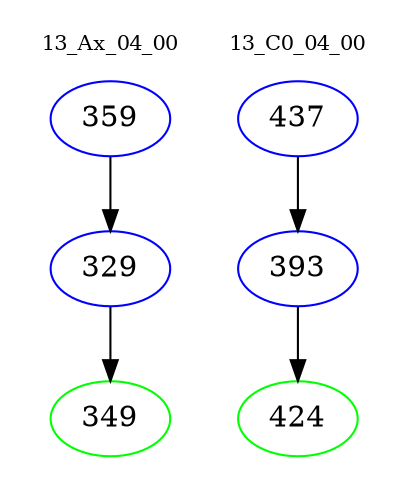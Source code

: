 digraph{
subgraph cluster_0 {
color = white
label = "13_Ax_04_00";
fontsize=10;
T0_359 [label="359", color="blue"]
T0_359 -> T0_329 [color="black"]
T0_329 [label="329", color="blue"]
T0_329 -> T0_349 [color="black"]
T0_349 [label="349", color="green"]
}
subgraph cluster_1 {
color = white
label = "13_C0_04_00";
fontsize=10;
T1_437 [label="437", color="blue"]
T1_437 -> T1_393 [color="black"]
T1_393 [label="393", color="blue"]
T1_393 -> T1_424 [color="black"]
T1_424 [label="424", color="green"]
}
}
